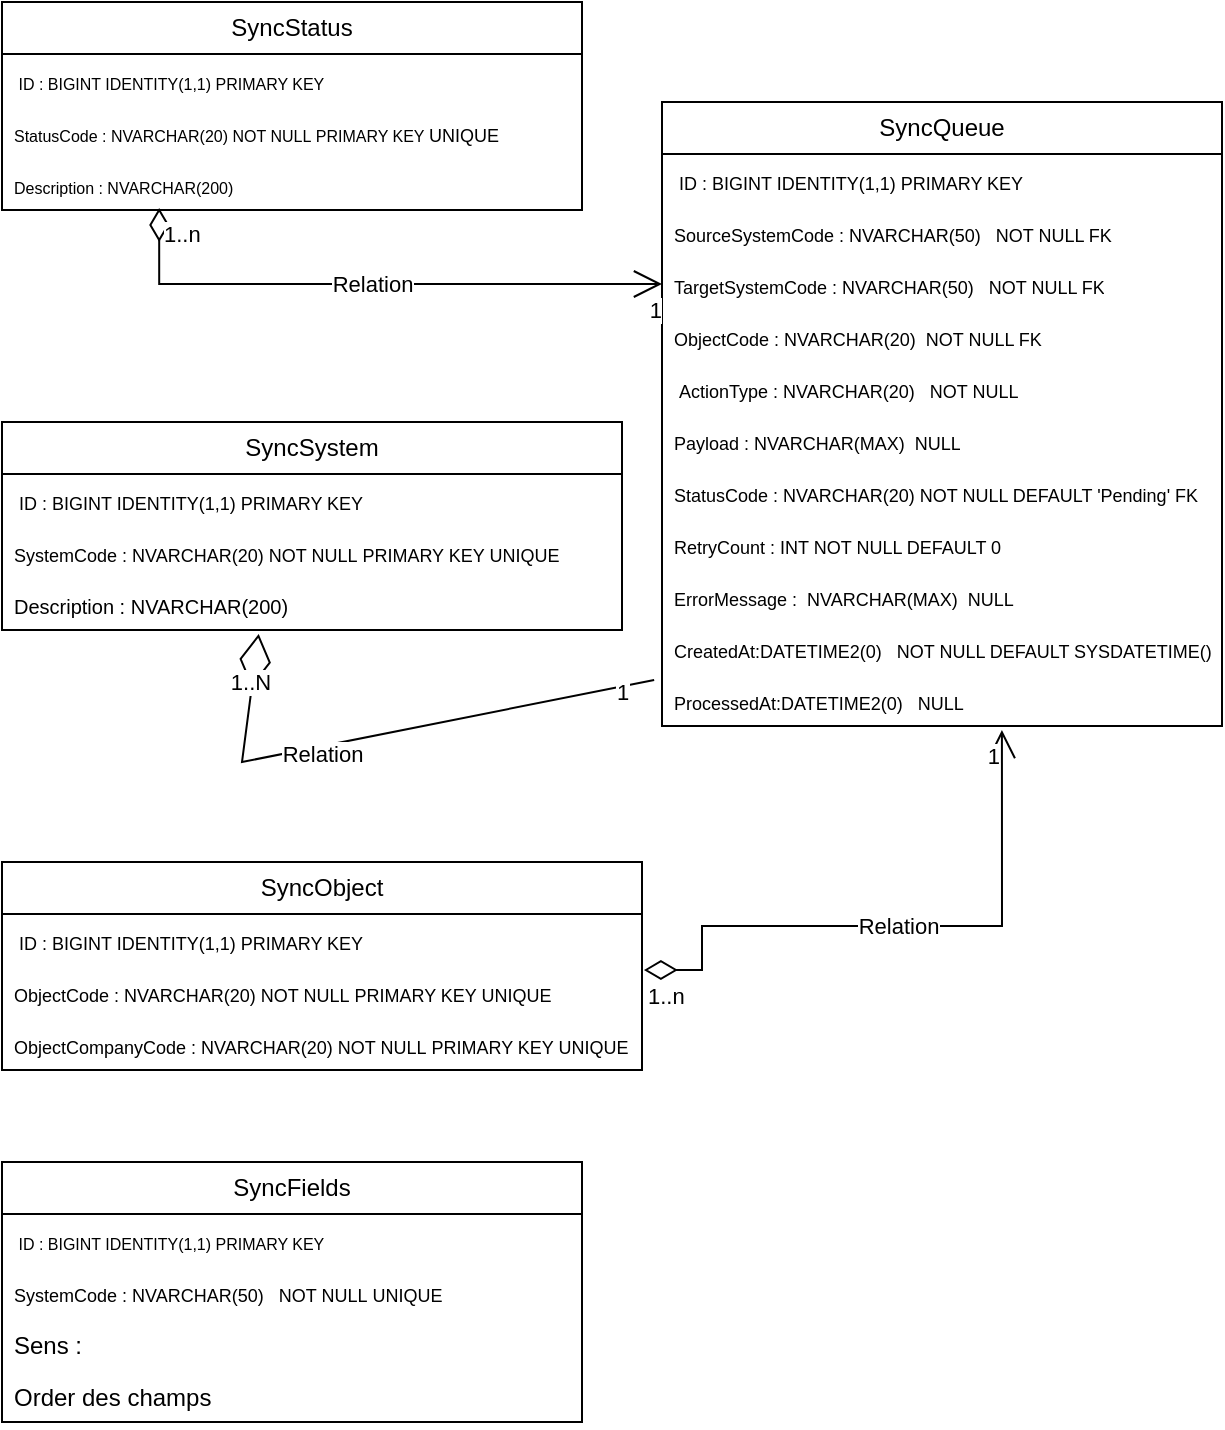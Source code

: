 <mxfile version="28.2.5">
  <diagram name="Page-1" id="Aj5_N3WaNxsP5dWTPXrr">
    <mxGraphModel dx="2253" dy="751" grid="1" gridSize="10" guides="1" tooltips="1" connect="1" arrows="1" fold="1" page="1" pageScale="1" pageWidth="827" pageHeight="1169" math="0" shadow="0">
      <root>
        <mxCell id="0" />
        <mxCell id="1" parent="0" />
        <mxCell id="Qb6BTMtfL8MH-y7f0pIz-1" value="&lt;span data-teams=&quot;true&quot;&gt;SyncQueue&lt;/span&gt;" style="swimlane;fontStyle=0;childLayout=stackLayout;horizontal=1;startSize=26;fillColor=none;horizontalStack=0;resizeParent=1;resizeParentMax=0;resizeLast=0;collapsible=1;marginBottom=0;whiteSpace=wrap;html=1;" parent="1" vertex="1">
          <mxGeometry x="290" y="70" width="280" height="312" as="geometry" />
        </mxCell>
        <mxCell id="Qb6BTMtfL8MH-y7f0pIz-2" value="&lt;span data-teams=&quot;true&quot;&gt;&lt;font style=&quot;font-size: 9px;&quot;&gt;&amp;nbsp;ID : BIGINT IDENTITY(1,1) PRIMARY KEY&lt;/font&gt;&lt;/span&gt;" style="text;strokeColor=none;fillColor=none;align=left;verticalAlign=top;spacingLeft=4;spacingRight=4;overflow=hidden;rotatable=0;points=[[0,0.5],[1,0.5]];portConstraint=eastwest;whiteSpace=wrap;html=1;" parent="Qb6BTMtfL8MH-y7f0pIz-1" vertex="1">
          <mxGeometry y="26" width="280" height="26" as="geometry" />
        </mxCell>
        <mxCell id="Qb6BTMtfL8MH-y7f0pIz-3" value="&lt;span data-teams=&quot;true&quot;&gt;&lt;font style=&quot;font-size: 9px;&quot;&gt;SourceSystemCode : NVARCHAR(50)&amp;nbsp;&amp;nbsp; NOT NULL FK&lt;/font&gt;&lt;/span&gt;" style="text;strokeColor=none;fillColor=none;align=left;verticalAlign=top;spacingLeft=4;spacingRight=4;overflow=hidden;rotatable=0;points=[[0,0.5],[1,0.5]];portConstraint=eastwest;whiteSpace=wrap;html=1;" parent="Qb6BTMtfL8MH-y7f0pIz-1" vertex="1">
          <mxGeometry y="52" width="280" height="26" as="geometry" />
        </mxCell>
        <mxCell id="Qb6BTMtfL8MH-y7f0pIz-4" value="&lt;span data-teams=&quot;true&quot;&gt;&lt;font style=&quot;font-size: 9px;&quot;&gt;TargetSystemCode : NVARCHAR(50)&amp;nbsp;&amp;nbsp; NOT NULL FK&lt;/font&gt;&lt;/span&gt;" style="text;strokeColor=none;fillColor=none;align=left;verticalAlign=top;spacingLeft=4;spacingRight=4;overflow=hidden;rotatable=0;points=[[0,0.5],[1,0.5]];portConstraint=eastwest;whiteSpace=wrap;html=1;" parent="Qb6BTMtfL8MH-y7f0pIz-1" vertex="1">
          <mxGeometry y="78" width="280" height="26" as="geometry" />
        </mxCell>
        <mxCell id="MTBKCmyBLElkbQ5yRE9a-2" value="&lt;span data-teams=&quot;true&quot;&gt;&lt;font style=&quot;font-size: 9px;&quot;&gt;ObjectCode : NVARCHAR(20)&amp;nbsp; NOT NULL FK&lt;/font&gt;&lt;/span&gt;" style="text;strokeColor=none;fillColor=none;align=left;verticalAlign=top;spacingLeft=4;spacingRight=4;overflow=hidden;rotatable=0;points=[[0,0.5],[1,0.5]];portConstraint=eastwest;whiteSpace=wrap;html=1;" parent="Qb6BTMtfL8MH-y7f0pIz-1" vertex="1">
          <mxGeometry y="104" width="280" height="26" as="geometry" />
        </mxCell>
        <mxCell id="MTBKCmyBLElkbQ5yRE9a-3" value="&lt;span data-teams=&quot;true&quot;&gt;&lt;font style=&quot;font-size: 9px;&quot;&gt;&amp;nbsp;ActionType : NVARCHAR(20)&amp;nbsp;&amp;nbsp; NOT NULL&lt;/font&gt;&lt;/span&gt;" style="text;strokeColor=none;fillColor=none;align=left;verticalAlign=top;spacingLeft=4;spacingRight=4;overflow=hidden;rotatable=0;points=[[0,0.5],[1,0.5]];portConstraint=eastwest;whiteSpace=wrap;html=1;" parent="Qb6BTMtfL8MH-y7f0pIz-1" vertex="1">
          <mxGeometry y="130" width="280" height="26" as="geometry" />
        </mxCell>
        <mxCell id="MTBKCmyBLElkbQ5yRE9a-4" value="&lt;span data-teams=&quot;true&quot;&gt;&lt;font style=&quot;font-size: 9px;&quot;&gt;Payload : NVARCHAR(MAX)&amp;nbsp; NULL&lt;/font&gt;&lt;/span&gt;" style="text;strokeColor=none;fillColor=none;align=left;verticalAlign=top;spacingLeft=4;spacingRight=4;overflow=hidden;rotatable=0;points=[[0,0.5],[1,0.5]];portConstraint=eastwest;whiteSpace=wrap;html=1;" parent="Qb6BTMtfL8MH-y7f0pIz-1" vertex="1">
          <mxGeometry y="156" width="280" height="26" as="geometry" />
        </mxCell>
        <mxCell id="MTBKCmyBLElkbQ5yRE9a-5" value="&lt;span data-teams=&quot;true&quot;&gt;&lt;font style=&quot;font-size: 9px;&quot;&gt;StatusCode : NVARCHAR(20) NOT NULL DEFAULT &#39;Pending&#39; FK&lt;/font&gt;&lt;/span&gt;" style="text;strokeColor=none;fillColor=none;align=left;verticalAlign=top;spacingLeft=4;spacingRight=4;overflow=hidden;rotatable=0;points=[[0,0.5],[1,0.5]];portConstraint=eastwest;whiteSpace=wrap;html=1;" parent="Qb6BTMtfL8MH-y7f0pIz-1" vertex="1">
          <mxGeometry y="182" width="280" height="26" as="geometry" />
        </mxCell>
        <mxCell id="MTBKCmyBLElkbQ5yRE9a-6" value="&lt;span data-teams=&quot;true&quot;&gt;&lt;font style=&quot;font-size: 9px;&quot;&gt;RetryCount : INT NOT NULL DEFAULT 0&lt;/font&gt;&lt;/span&gt;" style="text;strokeColor=none;fillColor=none;align=left;verticalAlign=top;spacingLeft=4;spacingRight=4;overflow=hidden;rotatable=0;points=[[0,0.5],[1,0.5]];portConstraint=eastwest;whiteSpace=wrap;html=1;" parent="Qb6BTMtfL8MH-y7f0pIz-1" vertex="1">
          <mxGeometry y="208" width="280" height="26" as="geometry" />
        </mxCell>
        <mxCell id="MTBKCmyBLElkbQ5yRE9a-7" value="&lt;span data-teams=&quot;true&quot;&gt;&lt;font style=&quot;font-size: 9px;&quot;&gt;ErrorMessage :&amp;nbsp; NVARCHAR(MAX)&amp;nbsp; NULL&lt;/font&gt;&lt;/span&gt;" style="text;strokeColor=none;fillColor=none;align=left;verticalAlign=top;spacingLeft=4;spacingRight=4;overflow=hidden;rotatable=0;points=[[0,0.5],[1,0.5]];portConstraint=eastwest;whiteSpace=wrap;html=1;" parent="Qb6BTMtfL8MH-y7f0pIz-1" vertex="1">
          <mxGeometry y="234" width="280" height="26" as="geometry" />
        </mxCell>
        <mxCell id="MTBKCmyBLElkbQ5yRE9a-8" value="&lt;span data-teams=&quot;true&quot;&gt;&lt;font style=&quot;font-size: 9px;&quot;&gt;CreatedAt:DATETIME2(0)&amp;nbsp;&amp;nbsp; NOT NULL DEFAULT SYSDATETIME()&lt;/font&gt;&lt;/span&gt;" style="text;strokeColor=none;fillColor=none;align=left;verticalAlign=top;spacingLeft=4;spacingRight=4;overflow=hidden;rotatable=0;points=[[0,0.5],[1,0.5]];portConstraint=eastwest;whiteSpace=wrap;html=1;" parent="Qb6BTMtfL8MH-y7f0pIz-1" vertex="1">
          <mxGeometry y="260" width="280" height="26" as="geometry" />
        </mxCell>
        <mxCell id="MTBKCmyBLElkbQ5yRE9a-9" value="&lt;span data-teams=&quot;true&quot;&gt;&lt;font style=&quot;font-size: 9px;&quot;&gt;ProcessedAt:DATETIME2(0)&amp;nbsp;&amp;nbsp; NULL&lt;/font&gt;&lt;/span&gt;" style="text;strokeColor=none;fillColor=none;align=left;verticalAlign=top;spacingLeft=4;spacingRight=4;overflow=hidden;rotatable=0;points=[[0,0.5],[1,0.5]];portConstraint=eastwest;whiteSpace=wrap;html=1;" parent="Qb6BTMtfL8MH-y7f0pIz-1" vertex="1">
          <mxGeometry y="286" width="280" height="26" as="geometry" />
        </mxCell>
        <mxCell id="MTBKCmyBLElkbQ5yRE9a-10" value="SyncStatus" style="swimlane;fontStyle=0;childLayout=stackLayout;horizontal=1;startSize=26;fillColor=none;horizontalStack=0;resizeParent=1;resizeParentMax=0;resizeLast=0;collapsible=1;marginBottom=0;whiteSpace=wrap;html=1;" parent="1" vertex="1">
          <mxGeometry x="-40" y="20" width="290" height="104" as="geometry" />
        </mxCell>
        <mxCell id="MTBKCmyBLElkbQ5yRE9a-11" value="&lt;font style=&quot;font-size: 8px;&quot;&gt;&amp;nbsp;ID : BIGINT IDENTITY(1,1) PRIMARY KEY&lt;/font&gt;" style="text;strokeColor=none;fillColor=none;align=left;verticalAlign=top;spacingLeft=4;spacingRight=4;overflow=hidden;rotatable=0;points=[[0,0.5],[1,0.5]];portConstraint=eastwest;whiteSpace=wrap;html=1;" parent="MTBKCmyBLElkbQ5yRE9a-10" vertex="1">
          <mxGeometry y="26" width="290" height="26" as="geometry" />
        </mxCell>
        <mxCell id="MTBKCmyBLElkbQ5yRE9a-13" value="&lt;font style=&quot;font-size: 8px;&quot;&gt;&lt;font style=&quot;&quot;&gt;StatusCode&amp;nbsp;: NVARCHAR(20) NOT NULL&amp;nbsp;&lt;/font&gt;PRIMARY KEY&amp;nbsp;&lt;/font&gt;&lt;span style=&quot;font-size: 9px;&quot;&gt;UNIQUE&lt;/span&gt;" style="text;strokeColor=none;fillColor=none;align=left;verticalAlign=top;spacingLeft=4;spacingRight=4;overflow=hidden;rotatable=0;points=[[0,0.5],[1,0.5]];portConstraint=eastwest;whiteSpace=wrap;html=1;" parent="MTBKCmyBLElkbQ5yRE9a-10" vertex="1">
          <mxGeometry y="52" width="290" height="26" as="geometry" />
        </mxCell>
        <mxCell id="MTBKCmyBLElkbQ5yRE9a-19" value="&lt;font style=&quot;font-size: 8px;&quot;&gt;Description :&amp;nbsp;NVARCHAR(200)&amp;nbsp;&lt;/font&gt;" style="text;strokeColor=none;fillColor=none;align=left;verticalAlign=top;spacingLeft=4;spacingRight=4;overflow=hidden;rotatable=0;points=[[0,0.5],[1,0.5]];portConstraint=eastwest;whiteSpace=wrap;html=1;" parent="MTBKCmyBLElkbQ5yRE9a-10" vertex="1">
          <mxGeometry y="78" width="290" height="26" as="geometry" />
        </mxCell>
        <mxCell id="MTBKCmyBLElkbQ5yRE9a-16" value="Relation" style="endArrow=open;html=1;endSize=12;startArrow=diamondThin;startSize=14;startFill=0;edgeStyle=orthogonalEdgeStyle;rounded=0;entryX=0;entryY=0.5;entryDx=0;entryDy=0;exitX=0.271;exitY=0.962;exitDx=0;exitDy=0;exitPerimeter=0;" parent="1" source="MTBKCmyBLElkbQ5yRE9a-19" target="Qb6BTMtfL8MH-y7f0pIz-4" edge="1">
          <mxGeometry relative="1" as="geometry">
            <mxPoint x="97" y="130" as="sourcePoint" />
            <mxPoint x="250.0" y="198.914" as="targetPoint" />
          </mxGeometry>
        </mxCell>
        <mxCell id="MTBKCmyBLElkbQ5yRE9a-17" value="1..n" style="edgeLabel;resizable=0;html=1;align=left;verticalAlign=top;" parent="MTBKCmyBLElkbQ5yRE9a-16" connectable="0" vertex="1">
          <mxGeometry x="-1" relative="1" as="geometry" />
        </mxCell>
        <mxCell id="MTBKCmyBLElkbQ5yRE9a-18" value="1" style="edgeLabel;resizable=0;html=1;align=right;verticalAlign=top;" parent="MTBKCmyBLElkbQ5yRE9a-16" connectable="0" vertex="1">
          <mxGeometry x="1" relative="1" as="geometry" />
        </mxCell>
        <mxCell id="MTBKCmyBLElkbQ5yRE9a-21" value="SyncFields" style="swimlane;fontStyle=0;childLayout=stackLayout;horizontal=1;startSize=26;fillColor=none;horizontalStack=0;resizeParent=1;resizeParentMax=0;resizeLast=0;collapsible=1;marginBottom=0;whiteSpace=wrap;html=1;" parent="1" vertex="1">
          <mxGeometry x="-40" y="600" width="290" height="130" as="geometry" />
        </mxCell>
        <mxCell id="MTBKCmyBLElkbQ5yRE9a-22" value="&lt;span style=&quot;font-size: 8px;&quot;&gt;&amp;nbsp;ID : BIGINT IDENTITY(1,1) PRIMARY KEY&lt;/span&gt;" style="text;strokeColor=none;fillColor=none;align=left;verticalAlign=top;spacingLeft=4;spacingRight=4;overflow=hidden;rotatable=0;points=[[0,0.5],[1,0.5]];portConstraint=eastwest;whiteSpace=wrap;html=1;" parent="MTBKCmyBLElkbQ5yRE9a-21" vertex="1">
          <mxGeometry y="26" width="290" height="26" as="geometry" />
        </mxCell>
        <mxCell id="MTBKCmyBLElkbQ5yRE9a-23" value="&lt;span style=&quot;font-size: 9px;&quot;&gt;SystemCode : NVARCHAR(50)&amp;nbsp;&amp;nbsp; NOT NULL&amp;nbsp;&lt;/span&gt;&lt;span style=&quot;font-size: 9px;&quot;&gt;UNIQUE&lt;/span&gt;" style="text;strokeColor=none;fillColor=none;align=left;verticalAlign=top;spacingLeft=4;spacingRight=4;overflow=hidden;rotatable=0;points=[[0,0.5],[1,0.5]];portConstraint=eastwest;whiteSpace=wrap;html=1;" parent="MTBKCmyBLElkbQ5yRE9a-21" vertex="1">
          <mxGeometry y="52" width="290" height="26" as="geometry" />
        </mxCell>
        <mxCell id="MTBKCmyBLElkbQ5yRE9a-24" value="Sens :&amp;nbsp;" style="text;strokeColor=none;fillColor=none;align=left;verticalAlign=top;spacingLeft=4;spacingRight=4;overflow=hidden;rotatable=0;points=[[0,0.5],[1,0.5]];portConstraint=eastwest;whiteSpace=wrap;html=1;" parent="MTBKCmyBLElkbQ5yRE9a-21" vertex="1">
          <mxGeometry y="78" width="290" height="26" as="geometry" />
        </mxCell>
        <mxCell id="MTBKCmyBLElkbQ5yRE9a-33" value="Order des champs" style="text;strokeColor=none;fillColor=none;align=left;verticalAlign=top;spacingLeft=4;spacingRight=4;overflow=hidden;rotatable=0;points=[[0,0.5],[1,0.5]];portConstraint=eastwest;whiteSpace=wrap;html=1;" parent="MTBKCmyBLElkbQ5yRE9a-21" vertex="1">
          <mxGeometry y="104" width="290" height="26" as="geometry" />
        </mxCell>
        <mxCell id="MTBKCmyBLElkbQ5yRE9a-25" value="SyncSystem" style="swimlane;fontStyle=0;childLayout=stackLayout;horizontal=1;startSize=26;fillColor=none;horizontalStack=0;resizeParent=1;resizeParentMax=0;resizeLast=0;collapsible=1;marginBottom=0;whiteSpace=wrap;html=1;" parent="1" vertex="1">
          <mxGeometry x="-40" y="230" width="310" height="104" as="geometry" />
        </mxCell>
        <mxCell id="MTBKCmyBLElkbQ5yRE9a-26" value="&lt;span style=&quot;font-size: 9px;&quot;&gt;&amp;nbsp;ID : BIGINT IDENTITY(1,1) PRIMARY KEY&lt;/span&gt;" style="text;strokeColor=none;fillColor=none;align=left;verticalAlign=top;spacingLeft=4;spacingRight=4;overflow=hidden;rotatable=0;points=[[0,0.5],[1,0.5]];portConstraint=eastwest;whiteSpace=wrap;html=1;" parent="MTBKCmyBLElkbQ5yRE9a-25" vertex="1">
          <mxGeometry y="26" width="310" height="26" as="geometry" />
        </mxCell>
        <mxCell id="MTBKCmyBLElkbQ5yRE9a-27" value="&lt;font style=&quot;font-size: 9px;&quot;&gt;&lt;font style=&quot;&quot;&gt;SystemCode&amp;nbsp;: NVARCHAR(20) NOT NULL&amp;nbsp;&lt;/font&gt;PRIMARY KEY UNIQUE&lt;/font&gt;" style="text;strokeColor=none;fillColor=none;align=left;verticalAlign=top;spacingLeft=4;spacingRight=4;overflow=hidden;rotatable=0;points=[[0,0.5],[1,0.5]];portConstraint=eastwest;whiteSpace=wrap;html=1;" parent="MTBKCmyBLElkbQ5yRE9a-25" vertex="1">
          <mxGeometry y="52" width="310" height="26" as="geometry" />
        </mxCell>
        <mxCell id="MTBKCmyBLElkbQ5yRE9a-28" value="&lt;font style=&quot;font-size: 10px;&quot;&gt;Description :&amp;nbsp;NVARCHAR(200)&amp;nbsp;&lt;/font&gt;" style="text;strokeColor=none;fillColor=none;align=left;verticalAlign=top;spacingLeft=4;spacingRight=4;overflow=hidden;rotatable=0;points=[[0,0.5],[1,0.5]];portConstraint=eastwest;whiteSpace=wrap;html=1;" parent="MTBKCmyBLElkbQ5yRE9a-25" vertex="1">
          <mxGeometry y="78" width="310" height="26" as="geometry" />
        </mxCell>
        <mxCell id="MTBKCmyBLElkbQ5yRE9a-29" value="" style="endArrow=diamondThin;endFill=0;endSize=24;html=1;rounded=0;entryX=0.414;entryY=1.077;entryDx=0;entryDy=0;entryPerimeter=0;exitX=-0.014;exitY=1.115;exitDx=0;exitDy=0;exitPerimeter=0;" parent="1" source="MTBKCmyBLElkbQ5yRE9a-8" target="MTBKCmyBLElkbQ5yRE9a-28" edge="1">
          <mxGeometry width="160" relative="1" as="geometry">
            <mxPoint x="120" y="440" as="sourcePoint" />
            <mxPoint x="230" y="390" as="targetPoint" />
            <Array as="points">
              <mxPoint x="80" y="400" />
            </Array>
          </mxGeometry>
        </mxCell>
        <mxCell id="MTBKCmyBLElkbQ5yRE9a-30" value="1..N" style="edgeLabel;html=1;align=center;verticalAlign=middle;resizable=0;points=[];" parent="MTBKCmyBLElkbQ5yRE9a-29" vertex="1" connectable="0">
          <mxGeometry x="0.824" y="1" relative="1" as="geometry">
            <mxPoint as="offset" />
          </mxGeometry>
        </mxCell>
        <mxCell id="MTBKCmyBLElkbQ5yRE9a-31" value="1" style="edgeLabel;html=1;align=center;verticalAlign=middle;resizable=0;points=[];" parent="MTBKCmyBLElkbQ5yRE9a-29" vertex="1" connectable="0">
          <mxGeometry x="-0.872" y="2" relative="1" as="geometry">
            <mxPoint as="offset" />
          </mxGeometry>
        </mxCell>
        <mxCell id="MTBKCmyBLElkbQ5yRE9a-32" value="Relation" style="edgeLabel;html=1;align=center;verticalAlign=middle;resizable=0;points=[];" parent="MTBKCmyBLElkbQ5yRE9a-29" vertex="1" connectable="0">
          <mxGeometry x="0.24" y="4" relative="1" as="geometry">
            <mxPoint as="offset" />
          </mxGeometry>
        </mxCell>
        <mxCell id="Qzrrch7IK2g1BgYNQHYs-1" value="SyncObject" style="swimlane;fontStyle=0;childLayout=stackLayout;horizontal=1;startSize=26;fillColor=none;horizontalStack=0;resizeParent=1;resizeParentMax=0;resizeLast=0;collapsible=1;marginBottom=0;whiteSpace=wrap;html=1;" vertex="1" parent="1">
          <mxGeometry x="-40" y="450" width="320" height="104" as="geometry" />
        </mxCell>
        <mxCell id="Qzrrch7IK2g1BgYNQHYs-2" value="&lt;span style=&quot;font-size: 9px;&quot;&gt;&amp;nbsp;ID : BIGINT IDENTITY(1,1) PRIMARY KEY&lt;/span&gt;" style="text;strokeColor=none;fillColor=none;align=left;verticalAlign=top;spacingLeft=4;spacingRight=4;overflow=hidden;rotatable=0;points=[[0,0.5],[1,0.5]];portConstraint=eastwest;whiteSpace=wrap;html=1;" vertex="1" parent="Qzrrch7IK2g1BgYNQHYs-1">
          <mxGeometry y="26" width="320" height="26" as="geometry" />
        </mxCell>
        <mxCell id="Qzrrch7IK2g1BgYNQHYs-3" value="&lt;font style=&quot;font-size: 9px;&quot;&gt;ObjectCode&amp;nbsp;&lt;font style=&quot;&quot;&gt;: NVARCHAR(20) NOT NULL&amp;nbsp;&lt;/font&gt;PRIMARY KEY UNIQUE&lt;/font&gt;" style="text;strokeColor=none;fillColor=none;align=left;verticalAlign=top;spacingLeft=4;spacingRight=4;overflow=hidden;rotatable=0;points=[[0,0.5],[1,0.5]];portConstraint=eastwest;whiteSpace=wrap;html=1;" vertex="1" parent="Qzrrch7IK2g1BgYNQHYs-1">
          <mxGeometry y="52" width="320" height="26" as="geometry" />
        </mxCell>
        <mxCell id="Qzrrch7IK2g1BgYNQHYs-4" value="&lt;font style=&quot;font-size: 9px;&quot;&gt;ObjectCompanyCode&amp;nbsp;&lt;font style=&quot;&quot;&gt;: NVARCHAR(20) NOT NULL&amp;nbsp;&lt;/font&gt;PRIMARY KEY UNIQUE&lt;/font&gt;" style="text;strokeColor=none;fillColor=none;align=left;verticalAlign=top;spacingLeft=4;spacingRight=4;overflow=hidden;rotatable=0;points=[[0,0.5],[1,0.5]];portConstraint=eastwest;whiteSpace=wrap;html=1;" vertex="1" parent="Qzrrch7IK2g1BgYNQHYs-1">
          <mxGeometry y="78" width="320" height="26" as="geometry" />
        </mxCell>
        <mxCell id="Qzrrch7IK2g1BgYNQHYs-5" value="Relation" style="endArrow=open;html=1;endSize=12;startArrow=diamondThin;startSize=14;startFill=0;edgeStyle=orthogonalEdgeStyle;rounded=0;exitX=1.003;exitY=0.077;exitDx=0;exitDy=0;exitPerimeter=0;entryX=0.607;entryY=1.077;entryDx=0;entryDy=0;entryPerimeter=0;" edge="1" parent="1" source="Qzrrch7IK2g1BgYNQHYs-3" target="MTBKCmyBLElkbQ5yRE9a-9">
          <mxGeometry relative="1" as="geometry">
            <mxPoint x="310" y="522" as="sourcePoint" />
            <mxPoint x="460" y="430" as="targetPoint" />
            <Array as="points">
              <mxPoint x="310" y="504" />
              <mxPoint x="310" y="482" />
              <mxPoint x="460" y="482" />
            </Array>
          </mxGeometry>
        </mxCell>
        <mxCell id="Qzrrch7IK2g1BgYNQHYs-6" value="1..n" style="edgeLabel;resizable=0;html=1;align=left;verticalAlign=top;" connectable="0" vertex="1" parent="Qzrrch7IK2g1BgYNQHYs-5">
          <mxGeometry x="-1" relative="1" as="geometry" />
        </mxCell>
        <mxCell id="Qzrrch7IK2g1BgYNQHYs-7" value="1" style="edgeLabel;resizable=0;html=1;align=right;verticalAlign=top;" connectable="0" vertex="1" parent="Qzrrch7IK2g1BgYNQHYs-5">
          <mxGeometry x="1" relative="1" as="geometry" />
        </mxCell>
      </root>
    </mxGraphModel>
  </diagram>
</mxfile>
